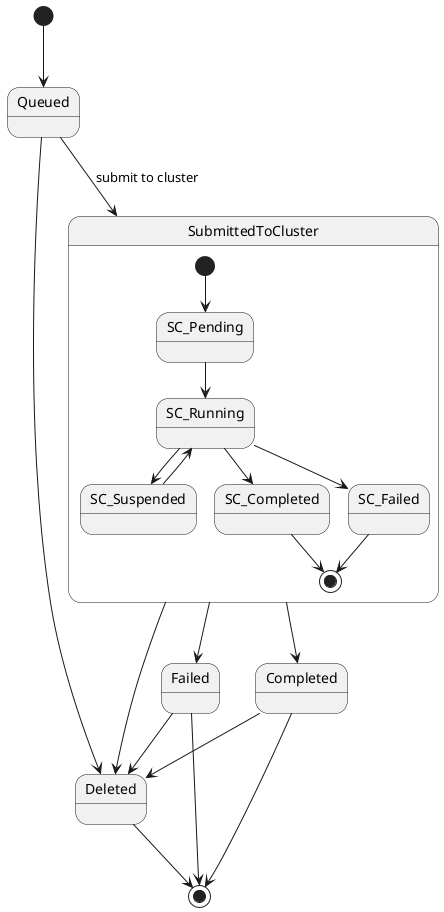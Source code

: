 @startuml
[*] --> Queued
Queued --> SubmittedToCluster : submit to cluster
state SubmittedToCluster {
    [*] --> SC_Pending
    SC_Pending --> SC_Running
    SC_Running --> SC_Suspended
    SC_Suspended --> SC_Running
    SC_Running --> SC_Completed
    SC_Running --> SC_Failed
    SC_Completed --> [*]
    SC_Failed --> [*]
}
SubmittedToCluster --> Completed
SubmittedToCluster --> Failed
Completed --> [*]
Failed --> [*]
Deleted --> [*]
Queued --> Deleted
SubmittedToCluster --> Deleted
Completed --> Deleted
Failed --> Deleted
@enduml